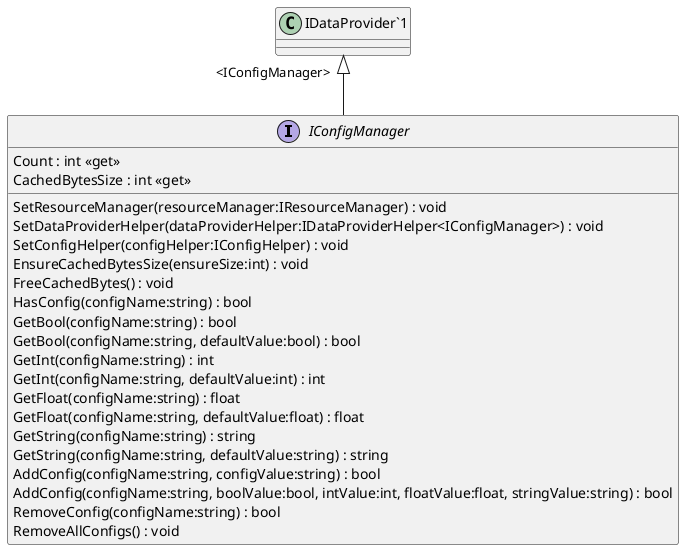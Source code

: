 @startuml
interface IConfigManager {
    Count : int <<get>>
    CachedBytesSize : int <<get>>
    SetResourceManager(resourceManager:IResourceManager) : void
    SetDataProviderHelper(dataProviderHelper:IDataProviderHelper<IConfigManager>) : void
    SetConfigHelper(configHelper:IConfigHelper) : void
    EnsureCachedBytesSize(ensureSize:int) : void
    FreeCachedBytes() : void
    HasConfig(configName:string) : bool
    GetBool(configName:string) : bool
    GetBool(configName:string, defaultValue:bool) : bool
    GetInt(configName:string) : int
    GetInt(configName:string, defaultValue:int) : int
    GetFloat(configName:string) : float
    GetFloat(configName:string, defaultValue:float) : float
    GetString(configName:string) : string
    GetString(configName:string, defaultValue:string) : string
    AddConfig(configName:string, configValue:string) : bool
    AddConfig(configName:string, boolValue:bool, intValue:int, floatValue:float, stringValue:string) : bool
    RemoveConfig(configName:string) : bool
    RemoveAllConfigs() : void
}
"IDataProvider`1" "<IConfigManager>" <|-- IConfigManager
@enduml
